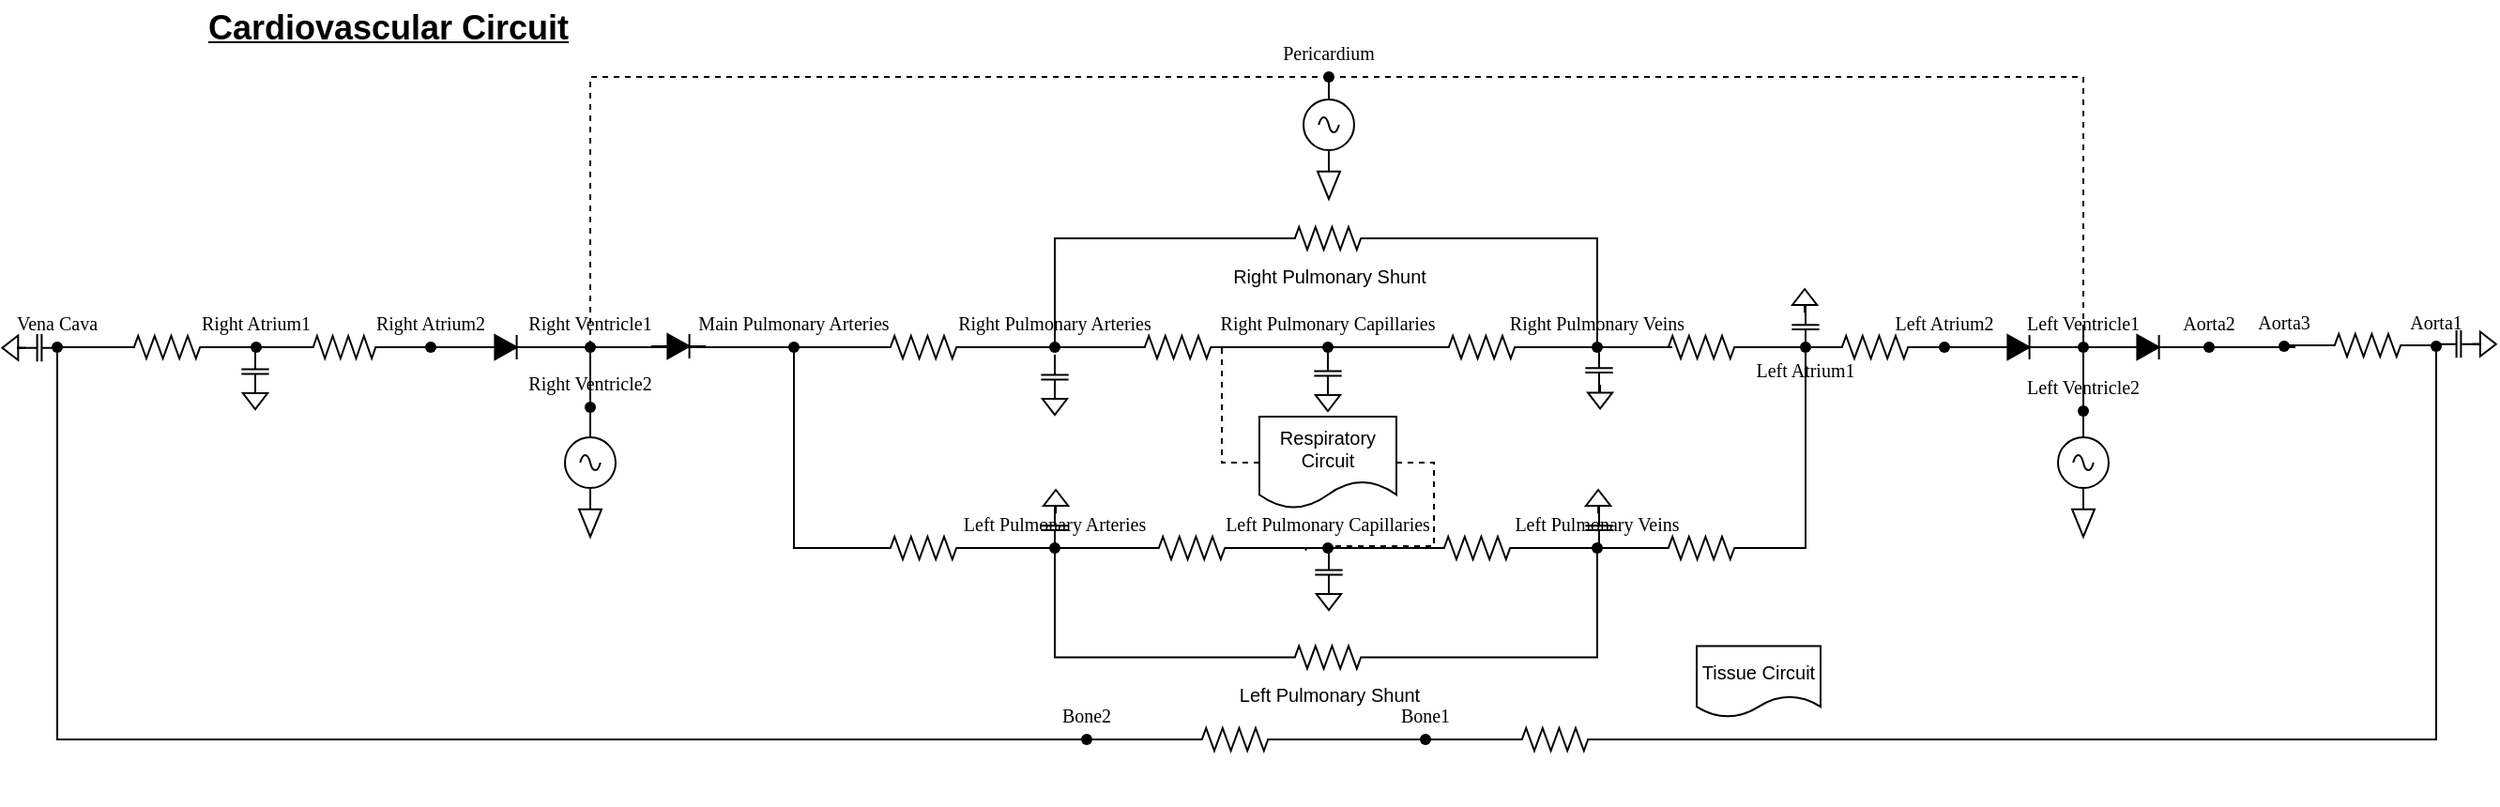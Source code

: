 <mxfile version="24.2.5" type="device" pages="2">
  <diagram name="Page-1" id="7e0a89b8-554c-2b80-1dc8-d5c74ca68de4">
    <mxGraphModel dx="2219" dy="725" grid="1" gridSize="11" guides="1" tooltips="1" connect="1" arrows="1" fold="1" page="1" pageScale="1" pageWidth="1169" pageHeight="827" background="none" math="0" shadow="0">
      <root>
        <mxCell id="0" />
        <mxCell id="1" parent="0" />
        <mxCell id="1cb643a89b7d889d-12" style="edgeStyle=orthogonalEdgeStyle;rounded=0;html=1;exitPerimeter=0;entryX=0;entryY=0.5;entryPerimeter=0;labelBackgroundColor=none;startArrow=none;startFill=0;startSize=5;endArrow=none;endFill=0;endSize=5;jettySize=auto;orthogonalLoop=1;strokeWidth=1;fontFamily=Verdana;fontSize=12;" parent="1" edge="1">
          <mxGeometry relative="1" as="geometry">
            <mxPoint x="480" y="120" as="targetPoint" />
          </mxGeometry>
        </mxCell>
        <object label="Right Atrium1" id="FNR34KPQPH6GZADRRIyE-1">
          <mxCell style="shape=waypoint;sketch=0;fillStyle=solid;size=6;pointerEvents=1;points=[];fillColor=none;resizable=0;rotatable=0;perimeter=centerPerimeter;snapToPoint=1;verticalAlign=top;spacingBottom=0;spacingTop=-5;fontFamily=Verdana;fontSize=10;" parent="1" vertex="1">
            <mxGeometry x="114.5" y="165" width="40" height="40" as="geometry" />
          </mxCell>
        </object>
        <mxCell id="FNR34KPQPH6GZADRRIyE-67" value="" style="edgeStyle=orthogonalEdgeStyle;rounded=0;orthogonalLoop=1;jettySize=auto;html=1;fontSize=10;endArrow=none;endFill=0;" parent="1" source="FNR34KPQPH6GZADRRIyE-7" target="FNR34KPQPH6GZADRRIyE-63" edge="1">
          <mxGeometry relative="1" as="geometry" />
        </mxCell>
        <mxCell id="FNR34KPQPH6GZADRRIyE-68" value="" style="edgeStyle=orthogonalEdgeStyle;rounded=0;orthogonalLoop=1;jettySize=auto;html=1;fontSize=10;endArrow=none;endFill=0;" parent="1" source="FNR34KPQPH6GZADRRIyE-7" edge="1">
          <mxGeometry relative="1" as="geometry">
            <mxPoint x="134.5" y="185" as="targetPoint" />
          </mxGeometry>
        </mxCell>
        <mxCell id="FNR34KPQPH6GZADRRIyE-69" value="" style="edgeStyle=orthogonalEdgeStyle;rounded=0;orthogonalLoop=1;jettySize=auto;html=1;fontSize=10;endArrow=none;endFill=0;" parent="1" source="FNR34KPQPH6GZADRRIyE-7" target="FNR34KPQPH6GZADRRIyE-63" edge="1">
          <mxGeometry relative="1" as="geometry" />
        </mxCell>
        <mxCell id="50MADglHobAq4d8-_C_z-8" value="" style="edgeStyle=orthogonalEdgeStyle;rounded=0;orthogonalLoop=1;jettySize=auto;html=1;endArrow=none;endFill=0;" parent="1" source="FNR34KPQPH6GZADRRIyE-7" target="50MADglHobAq4d8-_C_z-7" edge="1">
          <mxGeometry relative="1" as="geometry" />
        </mxCell>
        <mxCell id="FNR34KPQPH6GZADRRIyE-7" value="" style="pointerEvents=1;verticalLabelPosition=bottom;shadow=0;dashed=0;align=center;html=1;verticalAlign=top;shape=mxgraph.electrical.resistors.resistor_2;noLabel=0;direction=east;" parent="1" vertex="1">
          <mxGeometry x="59.5" y="179" width="55" height="12" as="geometry" />
        </mxCell>
        <object label="Right Atrium2" id="FNR34KPQPH6GZADRRIyE-13">
          <mxCell style="shape=waypoint;sketch=0;fillStyle=solid;size=6;pointerEvents=1;points=[];fillColor=none;resizable=0;rotatable=0;perimeter=centerPerimeter;snapToPoint=1;verticalAlign=top;spacingBottom=0;spacingTop=-5;fontFamily=Verdana;fontSize=10;" parent="1" vertex="1">
            <mxGeometry x="207.5" y="165" width="40" height="40" as="geometry" />
          </mxCell>
        </object>
        <mxCell id="50MADglHobAq4d8-_C_z-15" style="edgeStyle=orthogonalEdgeStyle;rounded=0;orthogonalLoop=1;jettySize=auto;html=1;entryX=0.61;entryY=0.495;entryDx=0;entryDy=0;entryPerimeter=0;endArrow=none;endFill=0;" parent="1" source="FNR34KPQPH6GZADRRIyE-14" target="FNR34KPQPH6GZADRRIyE-15" edge="1">
          <mxGeometry relative="1" as="geometry" />
        </mxCell>
        <mxCell id="50MADglHobAq4d8-_C_z-27" style="edgeStyle=orthogonalEdgeStyle;rounded=0;orthogonalLoop=1;jettySize=auto;html=1;endArrow=none;endFill=0;" parent="1" source="FNR34KPQPH6GZADRRIyE-14" target="FNR34KPQPH6GZADRRIyE-16" edge="1">
          <mxGeometry relative="1" as="geometry" />
        </mxCell>
        <object label="Right Ventricle1" id="FNR34KPQPH6GZADRRIyE-14">
          <mxCell style="shape=waypoint;sketch=0;fillStyle=solid;size=6;pointerEvents=1;points=[];fillColor=none;resizable=0;rotatable=0;perimeter=centerPerimeter;snapToPoint=1;verticalAlign=top;spacingBottom=0;spacingTop=-5;fontFamily=Verdana;fontSize=10;" parent="1" vertex="1">
            <mxGeometry x="292.5" y="165" width="40" height="40" as="geometry" />
          </mxCell>
        </object>
        <object label="Right Ventricle2" id="FNR34KPQPH6GZADRRIyE-15">
          <mxCell style="shape=waypoint;sketch=0;fillStyle=solid;size=6;pointerEvents=1;points=[];fillColor=none;resizable=0;rotatable=0;perimeter=centerPerimeter;snapToPoint=1;verticalAlign=top;spacingBottom=0;spacingTop=-5;fontFamily=Verdana;fontSize=10;" parent="1" vertex="1">
            <mxGeometry x="292.5" y="197" width="40" height="40" as="geometry" />
          </mxCell>
        </object>
        <mxCell id="50MADglHobAq4d8-_C_z-23" style="edgeStyle=orthogonalEdgeStyle;rounded=0;orthogonalLoop=1;jettySize=auto;html=1;entryX=0;entryY=0.5;entryDx=0;entryDy=0;entryPerimeter=0;endArrow=none;endFill=0;" parent="1" source="FNR34KPQPH6GZADRRIyE-16" target="50MADglHobAq4d8-_C_z-22" edge="1">
          <mxGeometry relative="1" as="geometry" />
        </mxCell>
        <mxCell id="50MADglHobAq4d8-_C_z-310" style="edgeStyle=orthogonalEdgeStyle;rounded=0;orthogonalLoop=1;jettySize=auto;html=1;entryX=0;entryY=0.5;entryDx=0;entryDy=0;entryPerimeter=0;fontSize=10;endArrow=none;endFill=0;" parent="1" source="FNR34KPQPH6GZADRRIyE-16" target="50MADglHobAq4d8-_C_z-36" edge="1">
          <mxGeometry relative="1" as="geometry">
            <Array as="points">
              <mxPoint x="421" y="292" />
            </Array>
          </mxGeometry>
        </mxCell>
        <object label="Main Pulmonary Arteries" id="FNR34KPQPH6GZADRRIyE-16">
          <mxCell style="shape=waypoint;sketch=0;fillStyle=solid;size=6;pointerEvents=1;points=[];fillColor=none;resizable=0;rotatable=0;perimeter=centerPerimeter;snapToPoint=1;verticalAlign=top;spacingBottom=0;spacingTop=-5;fontFamily=Verdana;fontSize=10;" parent="1" vertex="1">
            <mxGeometry x="401" y="165" width="40" height="40" as="geometry" />
          </mxCell>
        </object>
        <mxCell id="50MADglHobAq4d8-_C_z-32" style="edgeStyle=orthogonalEdgeStyle;rounded=0;orthogonalLoop=1;jettySize=auto;html=1;endArrow=none;endFill=0;" parent="1" source="FNR34KPQPH6GZADRRIyE-18" target="50MADglHobAq4d8-_C_z-30" edge="1">
          <mxGeometry relative="1" as="geometry">
            <Array as="points">
              <mxPoint x="560" y="127" />
            </Array>
          </mxGeometry>
        </mxCell>
        <object label="Right Pulmonary Arteries" id="FNR34KPQPH6GZADRRIyE-18">
          <mxCell style="shape=waypoint;sketch=0;fillStyle=solid;size=6;pointerEvents=1;points=[];fillColor=none;resizable=0;rotatable=0;perimeter=centerPerimeter;snapToPoint=1;verticalAlign=top;spacingBottom=0;spacingTop=-5;fontFamily=Verdana;fontSize=10;" parent="1" vertex="1">
            <mxGeometry x="540" y="165" width="40" height="40" as="geometry" />
          </mxCell>
        </object>
        <mxCell id="50MADglHobAq4d8-_C_z-55" style="edgeStyle=orthogonalEdgeStyle;rounded=0;orthogonalLoop=1;jettySize=auto;html=1;entryX=0;entryY=0.5;entryDx=0;entryDy=0;entryPerimeter=0;endArrow=none;endFill=0;" parent="1" source="FNR34KPQPH6GZADRRIyE-20" target="50MADglHobAq4d8-_C_z-54" edge="1">
          <mxGeometry relative="1" as="geometry" />
        </mxCell>
        <mxCell id="50MADglHobAq4d8-_C_z-62" style="edgeStyle=orthogonalEdgeStyle;rounded=0;orthogonalLoop=1;jettySize=auto;html=1;entryX=0;entryY=0.5;entryDx=0;entryDy=0;entryPerimeter=0;endArrow=none;endFill=0;" parent="1" source="FNR34KPQPH6GZADRRIyE-20" target="50MADglHobAq4d8-_C_z-61" edge="1">
          <mxGeometry relative="1" as="geometry">
            <Array as="points">
              <mxPoint x="560" y="350" />
            </Array>
          </mxGeometry>
        </mxCell>
        <object label="Left Pulmonary Arteries" id="FNR34KPQPH6GZADRRIyE-20">
          <mxCell style="shape=waypoint;sketch=0;fillStyle=solid;size=6;pointerEvents=1;points=[];fillColor=none;resizable=0;rotatable=0;perimeter=centerPerimeter;snapToPoint=1;verticalAlign=top;spacingBottom=0;spacingTop=-5;fontFamily=Verdana;fontSize=10;" parent="1" vertex="1">
            <mxGeometry x="540" y="272" width="40" height="40" as="geometry" />
          </mxCell>
        </object>
        <mxCell id="50MADglHobAq4d8-_C_z-52" style="edgeStyle=orthogonalEdgeStyle;rounded=0;orthogonalLoop=1;jettySize=auto;html=1;entryX=0;entryY=0.5;entryDx=0;entryDy=0;entryPerimeter=0;endArrow=none;endFill=0;" parent="1" source="FNR34KPQPH6GZADRRIyE-22" target="50MADglHobAq4d8-_C_z-51" edge="1">
          <mxGeometry relative="1" as="geometry" />
        </mxCell>
        <mxCell id="50MADglHobAq4d8-_C_z-57" style="edgeStyle=orthogonalEdgeStyle;rounded=0;orthogonalLoop=1;jettySize=auto;html=1;endArrow=none;endFill=0;" parent="1" source="FNR34KPQPH6GZADRRIyE-22" edge="1">
          <mxGeometry relative="1" as="geometry">
            <mxPoint x="668" y="292" as="targetPoint" />
          </mxGeometry>
        </mxCell>
        <object label="Left Pulmonary Capillaries" id="FNR34KPQPH6GZADRRIyE-22">
          <mxCell style="shape=waypoint;sketch=0;fillStyle=solid;size=6;pointerEvents=1;points=[];fillColor=none;resizable=0;rotatable=0;perimeter=centerPerimeter;snapToPoint=1;verticalAlign=top;spacingBottom=0;spacingTop=-5;fontFamily=Verdana;fontSize=10;" parent="1" vertex="1">
            <mxGeometry x="685.5" y="272" width="40" height="40" as="geometry" />
          </mxCell>
        </object>
        <mxCell id="50MADglHobAq4d8-_C_z-49" style="edgeStyle=orthogonalEdgeStyle;rounded=0;orthogonalLoop=1;jettySize=auto;html=1;entryX=0;entryY=0.5;entryDx=0;entryDy=0;entryPerimeter=0;endArrow=none;endFill=0;" parent="1" source="FNR34KPQPH6GZADRRIyE-23" target="50MADglHobAq4d8-_C_z-48" edge="1">
          <mxGeometry relative="1" as="geometry" />
        </mxCell>
        <object label="Right Pulmonary Capillaries" id="FNR34KPQPH6GZADRRIyE-23">
          <mxCell style="shape=waypoint;sketch=0;fillStyle=solid;size=6;pointerEvents=1;points=[];fillColor=none;resizable=0;rotatable=0;perimeter=centerPerimeter;snapToPoint=1;verticalAlign=top;spacingBottom=0;spacingTop=-5;fontFamily=Verdana;fontSize=10;" parent="1" vertex="1">
            <mxGeometry x="685.5" y="165" width="40" height="40" as="geometry" />
          </mxCell>
        </object>
        <object label="Left Pulmonary Veins" id="FNR34KPQPH6GZADRRIyE-25">
          <mxCell style="shape=waypoint;sketch=0;fillStyle=solid;size=6;pointerEvents=1;points=[];fillColor=none;resizable=0;rotatable=0;perimeter=centerPerimeter;snapToPoint=1;verticalAlign=top;spacingBottom=0;spacingTop=-5;fontFamily=Verdana;fontSize=10;" parent="1" vertex="1">
            <mxGeometry x="829" y="272" width="40" height="40" as="geometry" />
          </mxCell>
        </object>
        <object label="Right Pulmonary Veins" id="FNR34KPQPH6GZADRRIyE-27">
          <mxCell style="shape=waypoint;sketch=0;fillStyle=solid;size=6;pointerEvents=1;points=[];fillColor=none;resizable=0;rotatable=0;perimeter=centerPerimeter;snapToPoint=1;verticalAlign=top;spacingBottom=0;spacingTop=-5;fontFamily=Verdana;fontSize=10;" parent="1" vertex="1">
            <mxGeometry x="829" y="165" width="40" height="40" as="geometry" />
          </mxCell>
        </object>
        <object label="Left Atrium1" id="FNR34KPQPH6GZADRRIyE-29">
          <mxCell style="shape=waypoint;sketch=0;fillStyle=solid;size=6;pointerEvents=1;points=[];fillColor=none;resizable=0;rotatable=0;perimeter=centerPerimeter;snapToPoint=1;verticalAlign=top;spacingBottom=0;spacingTop=20;fontFamily=Verdana;fontSize=10;spacingLeft=0;" parent="1" vertex="1">
            <mxGeometry x="940" y="165" width="40" height="40" as="geometry" />
          </mxCell>
        </object>
        <object label="Left Atrium2" id="FNR34KPQPH6GZADRRIyE-30">
          <mxCell style="shape=waypoint;sketch=0;fillStyle=solid;size=6;pointerEvents=1;points=[];fillColor=none;resizable=0;rotatable=0;perimeter=centerPerimeter;snapToPoint=1;verticalAlign=top;spacingBottom=0;spacingTop=-5;fontFamily=Verdana;fontSize=10;" parent="1" vertex="1">
            <mxGeometry x="1014" y="165" width="40" height="40" as="geometry" />
          </mxCell>
        </object>
        <object label="Left Ventricle1" id="FNR34KPQPH6GZADRRIyE-31">
          <mxCell style="shape=waypoint;sketch=0;fillStyle=solid;size=6;pointerEvents=1;points=[];fillColor=none;resizable=0;rotatable=0;perimeter=centerPerimeter;snapToPoint=1;verticalAlign=top;spacingBottom=0;spacingTop=-5;fontFamily=Verdana;fontSize=10;" parent="1" vertex="1">
            <mxGeometry x="1088" y="165" width="40" height="40" as="geometry" />
          </mxCell>
        </object>
        <mxCell id="3XIlYOICTCQFZW19zWba-6" style="edgeStyle=orthogonalEdgeStyle;rounded=0;orthogonalLoop=1;jettySize=auto;html=1;endArrow=none;endFill=0;" parent="1" source="FNR34KPQPH6GZADRRIyE-32" edge="1">
          <mxGeometry relative="1" as="geometry">
            <mxPoint x="1108" y="176" as="targetPoint" />
          </mxGeometry>
        </mxCell>
        <object label="Left Ventricle2" id="FNR34KPQPH6GZADRRIyE-32">
          <mxCell style="shape=waypoint;sketch=0;fillStyle=solid;size=6;pointerEvents=1;points=[];fillColor=none;resizable=0;rotatable=0;perimeter=centerPerimeter;snapToPoint=1;verticalAlign=top;spacingBottom=0;spacingTop=-5;fontFamily=Verdana;fontSize=10;" parent="1" vertex="1">
            <mxGeometry x="1088" y="199" width="40" height="40" as="geometry" />
          </mxCell>
        </object>
        <mxCell id="50MADglHobAq4d8-_C_z-173" style="edgeStyle=orthogonalEdgeStyle;rounded=0;orthogonalLoop=1;jettySize=auto;html=1;endArrow=none;endFill=0;" parent="1" source="FNR34KPQPH6GZADRRIyE-33" target="50MADglHobAq4d8-_C_z-172" edge="1">
          <mxGeometry relative="1" as="geometry">
            <Array as="points">
              <mxPoint x="1296" y="394" />
            </Array>
          </mxGeometry>
        </mxCell>
        <object label="Aorta1" id="FNR34KPQPH6GZADRRIyE-33">
          <mxCell style="shape=waypoint;sketch=0;fillStyle=solid;size=6;pointerEvents=1;points=[];fillColor=none;resizable=0;rotatable=0;perimeter=centerPerimeter;snapToPoint=1;verticalAlign=top;spacingBottom=0;spacingTop=-5;fontFamily=Verdana;fontSize=10;" parent="1" vertex="1">
            <mxGeometry x="1276" y="164.5" width="40" height="40" as="geometry" />
          </mxCell>
        </object>
        <mxCell id="50MADglHobAq4d8-_C_z-105" style="edgeStyle=orthogonalEdgeStyle;rounded=0;orthogonalLoop=1;jettySize=auto;html=1;endArrow=none;endFill=0;" parent="1" source="FNR34KPQPH6GZADRRIyE-34" edge="1">
          <mxGeometry relative="1" as="geometry">
            <mxPoint x="1221" y="185" as="targetPoint" />
          </mxGeometry>
        </mxCell>
        <object label="Aorta2" id="FNR34KPQPH6GZADRRIyE-34">
          <mxCell style="shape=waypoint;sketch=0;fillStyle=solid;size=6;pointerEvents=1;points=[];fillColor=none;resizable=0;rotatable=0;perimeter=centerPerimeter;snapToPoint=1;verticalAlign=top;spacingBottom=0;spacingTop=-5;fontFamily=Verdana;fontSize=10;" parent="1" vertex="1">
            <mxGeometry x="1155" y="165" width="40" height="40" as="geometry" />
          </mxCell>
        </object>
        <object label="Aorta3" id="FNR34KPQPH6GZADRRIyE-35">
          <mxCell style="shape=waypoint;sketch=0;fillStyle=solid;size=6;pointerEvents=1;points=[];fillColor=none;resizable=0;rotatable=0;perimeter=centerPerimeter;snapToPoint=1;verticalAlign=top;spacingBottom=0;spacingTop=-5;fontFamily=Verdana;fontSize=10;" parent="1" vertex="1">
            <mxGeometry x="1195" y="164.5" width="40" height="40" as="geometry" />
          </mxCell>
        </object>
        <object label="Vena Cava" id="FNR34KPQPH6GZADRRIyE-63">
          <mxCell style="shape=waypoint;sketch=0;fillStyle=solid;size=6;pointerEvents=1;points=[];fillColor=none;resizable=0;rotatable=0;perimeter=centerPerimeter;snapToPoint=1;verticalAlign=top;spacingBottom=0;spacingTop=-5;fontFamily=Verdana;fontSize=10;" parent="1" vertex="1">
            <mxGeometry x="8.5" y="165" width="40" height="40" as="geometry" />
          </mxCell>
        </object>
        <mxCell id="50MADglHobAq4d8-_C_z-9" style="edgeStyle=orthogonalEdgeStyle;rounded=0;orthogonalLoop=1;jettySize=auto;html=1;exitX=1;exitY=0.5;exitDx=0;exitDy=0;exitPerimeter=0;entryX=0.36;entryY=0.555;entryDx=0;entryDy=0;entryPerimeter=0;endArrow=none;endFill=0;" parent="1" source="50MADglHobAq4d8-_C_z-7" target="FNR34KPQPH6GZADRRIyE-13" edge="1">
          <mxGeometry relative="1" as="geometry" />
        </mxCell>
        <mxCell id="50MADglHobAq4d8-_C_z-7" value="" style="pointerEvents=1;verticalLabelPosition=bottom;shadow=0;dashed=0;align=center;html=1;verticalAlign=top;shape=mxgraph.electrical.resistors.resistor_2;noLabel=0;direction=east;" parent="1" vertex="1">
          <mxGeometry x="155.5" y="179" width="52" height="12" as="geometry" />
        </mxCell>
        <mxCell id="50MADglHobAq4d8-_C_z-13" style="edgeStyle=orthogonalEdgeStyle;rounded=0;orthogonalLoop=1;jettySize=auto;html=1;endArrow=none;endFill=0;exitX=1;exitY=0.5;exitDx=0;exitDy=0;exitPerimeter=0;" parent="1" source="50MADglHobAq4d8-_C_z-96" target="FNR34KPQPH6GZADRRIyE-14" edge="1">
          <mxGeometry relative="1" as="geometry">
            <mxPoint x="290.5" y="185" as="sourcePoint" />
          </mxGeometry>
        </mxCell>
        <mxCell id="50MADglHobAq4d8-_C_z-14" style="edgeStyle=orthogonalEdgeStyle;rounded=0;orthogonalLoop=1;jettySize=auto;html=1;endArrow=none;endFill=0;exitX=0;exitY=0.5;exitDx=0;exitDy=0;exitPerimeter=0;" parent="1" target="FNR34KPQPH6GZADRRIyE-13" edge="1">
          <mxGeometry relative="1" as="geometry">
            <mxPoint x="255.5" y="185" as="sourcePoint" />
          </mxGeometry>
        </mxCell>
        <mxCell id="50MADglHobAq4d8-_C_z-16" value="" style="pointerEvents=1;verticalLabelPosition=bottom;shadow=0;dashed=0;align=center;html=1;verticalAlign=top;shape=mxgraph.electrical.signal_sources.signal_ground;" parent="1" vertex="1">
          <mxGeometry x="306.5" y="264" width="12" height="22" as="geometry" />
        </mxCell>
        <mxCell id="50MADglHobAq4d8-_C_z-21" style="edgeStyle=orthogonalEdgeStyle;rounded=0;orthogonalLoop=1;jettySize=auto;html=1;endArrow=none;endFill=0;" parent="1" source="FNR34KPQPH6GZADRRIyE-16" target="FNR34KPQPH6GZADRRIyE-16" edge="1">
          <mxGeometry relative="1" as="geometry" />
        </mxCell>
        <mxCell id="50MADglHobAq4d8-_C_z-26" style="edgeStyle=orthogonalEdgeStyle;rounded=0;orthogonalLoop=1;jettySize=auto;html=1;entryX=-0.035;entryY=0.595;entryDx=0;entryDy=0;entryPerimeter=0;endArrow=none;endFill=0;" parent="1" source="50MADglHobAq4d8-_C_z-22" target="FNR34KPQPH6GZADRRIyE-18" edge="1">
          <mxGeometry relative="1" as="geometry" />
        </mxCell>
        <mxCell id="50MADglHobAq4d8-_C_z-22" value="" style="pointerEvents=1;verticalLabelPosition=bottom;shadow=0;dashed=0;align=center;html=1;verticalAlign=top;shape=mxgraph.electrical.resistors.resistor_2;noLabel=0;direction=east;" parent="1" vertex="1">
          <mxGeometry x="462.5" y="179" width="55" height="12" as="geometry" />
        </mxCell>
        <mxCell id="50MADglHobAq4d8-_C_z-25" style="edgeStyle=orthogonalEdgeStyle;rounded=0;orthogonalLoop=1;jettySize=auto;html=1;exitX=0;exitY=0.5;exitDx=0;exitDy=0;exitPerimeter=0;entryX=0.485;entryY=0.695;entryDx=0;entryDy=0;entryPerimeter=0;endArrow=none;endFill=0;" parent="1" target="FNR34KPQPH6GZADRRIyE-18" edge="1">
          <mxGeometry relative="1" as="geometry">
            <mxPoint x="560" y="187" as="sourcePoint" />
          </mxGeometry>
        </mxCell>
        <mxCell id="50MADglHobAq4d8-_C_z-33" style="edgeStyle=orthogonalEdgeStyle;rounded=0;orthogonalLoop=1;jettySize=auto;html=1;endArrow=none;endFill=0;entryX=0.48;entryY=-0.045;entryDx=0;entryDy=0;entryPerimeter=0;" parent="1" source="50MADglHobAq4d8-_C_z-30" target="FNR34KPQPH6GZADRRIyE-27" edge="1">
          <mxGeometry relative="1" as="geometry">
            <mxPoint x="844" y="127" as="targetPoint" />
          </mxGeometry>
        </mxCell>
        <mxCell id="50MADglHobAq4d8-_C_z-30" value="&lt;font style=&quot;font-size: 10px;&quot;&gt;Right Pulmonary Shunt&lt;/font&gt;" style="pointerEvents=1;verticalLabelPosition=bottom;shadow=0;dashed=0;align=center;html=1;verticalAlign=top;shape=mxgraph.electrical.resistors.resistor_2;noLabel=0;direction=east;" parent="1" vertex="1">
          <mxGeometry x="678" y="121" width="55" height="12" as="geometry" />
        </mxCell>
        <mxCell id="50MADglHobAq4d8-_C_z-35" style="edgeStyle=orthogonalEdgeStyle;rounded=0;orthogonalLoop=1;jettySize=auto;html=1;entryX=0.52;entryY=0.635;entryDx=0;entryDy=0;entryPerimeter=0;endArrow=none;endFill=0;" parent="1" source="FNR34KPQPH6GZADRRIyE-16" target="FNR34KPQPH6GZADRRIyE-16" edge="1">
          <mxGeometry relative="1" as="geometry" />
        </mxCell>
        <mxCell id="50MADglHobAq4d8-_C_z-38" style="edgeStyle=orthogonalEdgeStyle;rounded=0;orthogonalLoop=1;jettySize=auto;html=1;entryX=0.685;entryY=0.475;entryDx=0;entryDy=0;entryPerimeter=0;endArrow=none;endFill=0;" parent="1" source="50MADglHobAq4d8-_C_z-36" target="FNR34KPQPH6GZADRRIyE-20" edge="1">
          <mxGeometry relative="1" as="geometry" />
        </mxCell>
        <mxCell id="50MADglHobAq4d8-_C_z-36" value="" style="pointerEvents=1;verticalLabelPosition=bottom;shadow=0;dashed=0;align=center;html=1;verticalAlign=top;shape=mxgraph.electrical.resistors.resistor_2;noLabel=0;direction=east;" parent="1" vertex="1">
          <mxGeometry x="462.5" y="286" width="55" height="12" as="geometry" />
        </mxCell>
        <mxCell id="50MADglHobAq4d8-_C_z-42" value="" style="group;direction=east;" parent="1" vertex="1" connectable="0">
          <mxGeometry x="697.5" y="188" width="16" height="31" as="geometry" />
        </mxCell>
        <mxCell id="50MADglHobAq4d8-_C_z-43" value="" style="pointerEvents=1;verticalLabelPosition=bottom;shadow=0;dashed=0;align=center;html=1;verticalAlign=top;shape=mxgraph.electrical.signal_sources.signal_ground;fontSize=10;rotation=0;direction=east;" parent="50MADglHobAq4d8-_C_z-42" vertex="1">
          <mxGeometry x="1.455" y="18.333" width="13.091" height="12.667" as="geometry" />
        </mxCell>
        <mxCell id="50MADglHobAq4d8-_C_z-44" value="" style="pointerEvents=1;verticalLabelPosition=bottom;shadow=0;dashed=0;align=center;html=1;verticalAlign=top;shape=mxgraph.electrical.capacitors.capacitor_1;fontSize=10;rotation=90;direction=east;" parent="50MADglHobAq4d8-_C_z-42" vertex="1">
          <mxGeometry x="-4" y="3.667" width="24" height="14.667" as="geometry" />
        </mxCell>
        <mxCell id="50MADglHobAq4d8-_C_z-50" style="edgeStyle=orthogonalEdgeStyle;rounded=0;orthogonalLoop=1;jettySize=auto;html=1;exitX=1;exitY=0.5;exitDx=0;exitDy=0;exitPerimeter=0;endArrow=none;endFill=0;" parent="1" source="50MADglHobAq4d8-_C_z-48" target="FNR34KPQPH6GZADRRIyE-27" edge="1">
          <mxGeometry relative="1" as="geometry" />
        </mxCell>
        <mxCell id="50MADglHobAq4d8-_C_z-48" value="" style="pointerEvents=1;verticalLabelPosition=bottom;shadow=0;dashed=0;align=center;html=1;verticalAlign=top;shape=mxgraph.electrical.resistors.resistor_2;noLabel=0;direction=east;" parent="1" vertex="1">
          <mxGeometry x="760" y="179" width="55" height="12" as="geometry" />
        </mxCell>
        <mxCell id="50MADglHobAq4d8-_C_z-53" style="edgeStyle=orthogonalEdgeStyle;rounded=0;orthogonalLoop=1;jettySize=auto;html=1;exitX=1;exitY=0.5;exitDx=0;exitDy=0;exitPerimeter=0;endArrow=none;endFill=0;" parent="1" source="50MADglHobAq4d8-_C_z-51" target="FNR34KPQPH6GZADRRIyE-25" edge="1">
          <mxGeometry relative="1" as="geometry" />
        </mxCell>
        <mxCell id="50MADglHobAq4d8-_C_z-51" value="" style="pointerEvents=1;verticalLabelPosition=bottom;shadow=0;dashed=0;align=center;html=1;verticalAlign=top;shape=mxgraph.electrical.resistors.resistor_2;noLabel=0;direction=east;" parent="1" vertex="1">
          <mxGeometry x="757.5" y="286" width="55" height="12" as="geometry" />
        </mxCell>
        <mxCell id="50MADglHobAq4d8-_C_z-56" style="edgeStyle=orthogonalEdgeStyle;rounded=0;orthogonalLoop=1;jettySize=auto;html=1;exitX=1;exitY=0.5;exitDx=0;exitDy=0;exitPerimeter=0;entryX=-0.018;entryY=1.009;entryDx=0;entryDy=0;entryPerimeter=0;endArrow=none;endFill=0;" parent="1" source="50MADglHobAq4d8-_C_z-54" edge="1">
          <mxGeometry relative="1" as="geometry">
            <mxPoint x="693.802" y="293.406" as="targetPoint" />
          </mxGeometry>
        </mxCell>
        <mxCell id="50MADglHobAq4d8-_C_z-54" value="" style="pointerEvents=1;verticalLabelPosition=bottom;shadow=0;dashed=0;align=center;html=1;verticalAlign=top;shape=mxgraph.electrical.resistors.resistor_2;noLabel=0;direction=east;" parent="1" vertex="1">
          <mxGeometry x="605.5" y="286" width="55" height="12" as="geometry" />
        </mxCell>
        <mxCell id="50MADglHobAq4d8-_C_z-59" style="edgeStyle=orthogonalEdgeStyle;rounded=0;orthogonalLoop=1;jettySize=auto;html=1;endArrow=none;endFill=0;" parent="1" source="50MADglHobAq4d8-_C_z-58" edge="1">
          <mxGeometry relative="1" as="geometry">
            <mxPoint x="558" y="185" as="targetPoint" />
          </mxGeometry>
        </mxCell>
        <mxCell id="50MADglHobAq4d8-_C_z-60" style="edgeStyle=orthogonalEdgeStyle;rounded=0;orthogonalLoop=1;jettySize=auto;html=1;exitX=1;exitY=0.5;exitDx=0;exitDy=0;exitPerimeter=0;entryX=0.008;entryY=0.575;entryDx=0;entryDy=0;entryPerimeter=0;endArrow=none;endFill=0;" parent="1" source="50MADglHobAq4d8-_C_z-58" target="FNR34KPQPH6GZADRRIyE-23" edge="1">
          <mxGeometry relative="1" as="geometry" />
        </mxCell>
        <mxCell id="50MADglHobAq4d8-_C_z-58" value="" style="pointerEvents=1;verticalLabelPosition=bottom;shadow=0;dashed=0;align=center;html=1;verticalAlign=top;shape=mxgraph.electrical.resistors.resistor_2;noLabel=0;direction=east;" parent="1" vertex="1">
          <mxGeometry x="598" y="179" width="55" height="12" as="geometry" />
        </mxCell>
        <mxCell id="50MADglHobAq4d8-_C_z-63" style="edgeStyle=orthogonalEdgeStyle;rounded=0;orthogonalLoop=1;jettySize=auto;html=1;exitX=1;exitY=0.5;exitDx=0;exitDy=0;exitPerimeter=0;entryX=0.74;entryY=1.015;entryDx=0;entryDy=0;entryPerimeter=0;endArrow=none;endFill=0;" parent="1" source="50MADglHobAq4d8-_C_z-61" target="FNR34KPQPH6GZADRRIyE-25" edge="1">
          <mxGeometry relative="1" as="geometry" />
        </mxCell>
        <mxCell id="50MADglHobAq4d8-_C_z-61" value="&lt;font style=&quot;font-size: 10px;&quot;&gt;Left Pulmonary Shunt&lt;/font&gt;" style="pointerEvents=1;verticalLabelPosition=bottom;shadow=0;dashed=0;align=center;html=1;verticalAlign=top;shape=mxgraph.electrical.resistors.resistor_2;noLabel=0;direction=east;" parent="1" vertex="1">
          <mxGeometry x="678" y="344.25" width="55" height="12" as="geometry" />
        </mxCell>
        <mxCell id="50MADglHobAq4d8-_C_z-64" value="" style="group;direction=east;rotation=-180;" parent="1" vertex="1" connectable="0">
          <mxGeometry x="553" y="261" width="16" height="31" as="geometry" />
        </mxCell>
        <mxCell id="50MADglHobAq4d8-_C_z-65" value="" style="pointerEvents=1;verticalLabelPosition=bottom;shadow=0;dashed=0;align=center;html=1;verticalAlign=top;shape=mxgraph.electrical.signal_sources.signal_ground;fontSize=10;rotation=-180;direction=east;" parent="50MADglHobAq4d8-_C_z-64" vertex="1">
          <mxGeometry x="1" width="13.091" height="12.667" as="geometry" />
        </mxCell>
        <mxCell id="50MADglHobAq4d8-_C_z-66" value="" style="pointerEvents=1;verticalLabelPosition=bottom;shadow=0;dashed=0;align=center;html=1;verticalAlign=top;shape=mxgraph.electrical.capacitors.capacitor_1;fontSize=10;rotation=-270;direction=east;" parent="50MADglHobAq4d8-_C_z-64" vertex="1">
          <mxGeometry x="-5" y="13" width="24" height="14.667" as="geometry" />
        </mxCell>
        <mxCell id="50MADglHobAq4d8-_C_z-67" value="" style="group;direction=east;" parent="1" vertex="1" connectable="0">
          <mxGeometry x="552" y="190" width="16" height="31" as="geometry" />
        </mxCell>
        <mxCell id="50MADglHobAq4d8-_C_z-68" value="" style="pointerEvents=1;verticalLabelPosition=bottom;shadow=0;dashed=0;align=center;html=1;verticalAlign=top;shape=mxgraph.electrical.signal_sources.signal_ground;fontSize=10;rotation=0;direction=east;" parent="50MADglHobAq4d8-_C_z-67" vertex="1">
          <mxGeometry x="1.455" y="18.333" width="13.091" height="12.667" as="geometry" />
        </mxCell>
        <mxCell id="50MADglHobAq4d8-_C_z-69" value="" style="pointerEvents=1;verticalLabelPosition=bottom;shadow=0;dashed=0;align=center;html=1;verticalAlign=top;shape=mxgraph.electrical.capacitors.capacitor_1;fontSize=10;rotation=90;direction=east;" parent="50MADglHobAq4d8-_C_z-67" vertex="1">
          <mxGeometry x="-4" y="3.667" width="24" height="14.667" as="geometry" />
        </mxCell>
        <mxCell id="50MADglHobAq4d8-_C_z-70" value="" style="group;direction=east;" parent="1" vertex="1" connectable="0">
          <mxGeometry x="698" y="294" width="16" height="31" as="geometry" />
        </mxCell>
        <mxCell id="50MADglHobAq4d8-_C_z-71" value="" style="pointerEvents=1;verticalLabelPosition=bottom;shadow=0;dashed=0;align=center;html=1;verticalAlign=top;shape=mxgraph.electrical.signal_sources.signal_ground;fontSize=10;rotation=0;direction=east;" parent="50MADglHobAq4d8-_C_z-70" vertex="1">
          <mxGeometry x="1.455" y="18.333" width="13.091" height="12.667" as="geometry" />
        </mxCell>
        <mxCell id="50MADglHobAq4d8-_C_z-72" value="" style="pointerEvents=1;verticalLabelPosition=bottom;shadow=0;dashed=0;align=center;html=1;verticalAlign=top;shape=mxgraph.electrical.capacitors.capacitor_1;fontSize=10;rotation=90;direction=east;" parent="50MADglHobAq4d8-_C_z-70" vertex="1">
          <mxGeometry x="-4" y="3.667" width="24" height="14.667" as="geometry" />
        </mxCell>
        <mxCell id="50MADglHobAq4d8-_C_z-73" value="" style="group;direction=east;" parent="1" vertex="1" connectable="0">
          <mxGeometry x="126" y="187" width="16" height="31" as="geometry" />
        </mxCell>
        <mxCell id="50MADglHobAq4d8-_C_z-74" value="" style="pointerEvents=1;verticalLabelPosition=bottom;shadow=0;dashed=0;align=center;html=1;verticalAlign=top;shape=mxgraph.electrical.signal_sources.signal_ground;fontSize=10;rotation=0;direction=east;" parent="50MADglHobAq4d8-_C_z-73" vertex="1">
          <mxGeometry x="1.455" y="18.333" width="13.091" height="12.667" as="geometry" />
        </mxCell>
        <mxCell id="50MADglHobAq4d8-_C_z-75" value="" style="pointerEvents=1;verticalLabelPosition=bottom;shadow=0;dashed=0;align=center;html=1;verticalAlign=top;shape=mxgraph.electrical.capacitors.capacitor_1;fontSize=10;rotation=90;direction=east;" parent="50MADglHobAq4d8-_C_z-73" vertex="1">
          <mxGeometry x="-4" y="3.667" width="24" height="14.667" as="geometry" />
        </mxCell>
        <mxCell id="50MADglHobAq4d8-_C_z-76" value="" style="group;direction=east;rotation=-180;" parent="1" vertex="1" connectable="0">
          <mxGeometry x="842" y="261" width="16" height="31" as="geometry" />
        </mxCell>
        <mxCell id="50MADglHobAq4d8-_C_z-77" value="" style="pointerEvents=1;verticalLabelPosition=bottom;shadow=0;dashed=0;align=center;html=1;verticalAlign=top;shape=mxgraph.electrical.signal_sources.signal_ground;fontSize=10;rotation=-180;direction=east;" parent="50MADglHobAq4d8-_C_z-76" vertex="1">
          <mxGeometry x="1" width="13.091" height="12.667" as="geometry" />
        </mxCell>
        <mxCell id="50MADglHobAq4d8-_C_z-78" value="" style="pointerEvents=1;verticalLabelPosition=bottom;shadow=0;dashed=0;align=center;html=1;verticalAlign=top;shape=mxgraph.electrical.capacitors.capacitor_1;fontSize=10;rotation=-90;direction=east;" parent="50MADglHobAq4d8-_C_z-76" vertex="1">
          <mxGeometry x="-4" y="13" width="24" height="14.667" as="geometry" />
        </mxCell>
        <mxCell id="50MADglHobAq4d8-_C_z-79" value="" style="group;direction=east;rotation=0;" parent="1" vertex="1" connectable="0">
          <mxGeometry x="842" y="187" width="16" height="31" as="geometry" />
        </mxCell>
        <mxCell id="50MADglHobAq4d8-_C_z-80" value="" style="pointerEvents=1;verticalLabelPosition=bottom;shadow=0;dashed=0;align=center;html=1;verticalAlign=top;shape=mxgraph.electrical.signal_sources.signal_ground;fontSize=10;rotation=0;direction=east;" parent="50MADglHobAq4d8-_C_z-79" vertex="1">
          <mxGeometry x="2" y="18" width="13.091" height="12.667" as="geometry" />
        </mxCell>
        <mxCell id="50MADglHobAq4d8-_C_z-81" value="" style="pointerEvents=1;verticalLabelPosition=bottom;shadow=0;dashed=0;align=center;html=1;verticalAlign=top;shape=mxgraph.electrical.capacitors.capacitor_1;fontSize=10;rotation=90;direction=east;" parent="50MADglHobAq4d8-_C_z-79" vertex="1">
          <mxGeometry x="-4" y="3" width="24" height="14.667" as="geometry" />
        </mxCell>
        <mxCell id="50MADglHobAq4d8-_C_z-82" value="" style="group;direction=east;rotation=-180;" parent="1" vertex="1" connectable="0">
          <mxGeometry x="952" y="154" width="16" height="31" as="geometry" />
        </mxCell>
        <mxCell id="50MADglHobAq4d8-_C_z-83" value="" style="pointerEvents=1;verticalLabelPosition=bottom;shadow=0;dashed=0;align=center;html=1;verticalAlign=top;shape=mxgraph.electrical.signal_sources.signal_ground;fontSize=10;rotation=-180;direction=east;" parent="50MADglHobAq4d8-_C_z-82" vertex="1">
          <mxGeometry x="1" width="13.091" height="12.667" as="geometry" />
        </mxCell>
        <mxCell id="50MADglHobAq4d8-_C_z-84" value="" style="pointerEvents=1;verticalLabelPosition=bottom;shadow=0;dashed=0;align=center;html=1;verticalAlign=top;shape=mxgraph.electrical.capacitors.capacitor_1;fontSize=10;rotation=-90;direction=east;" parent="50MADglHobAq4d8-_C_z-82" vertex="1">
          <mxGeometry x="-4" y="13" width="24" height="14.667" as="geometry" />
        </mxCell>
        <mxCell id="50MADglHobAq4d8-_C_z-86" style="edgeStyle=orthogonalEdgeStyle;rounded=0;orthogonalLoop=1;jettySize=auto;html=1;endArrow=none;endFill=0;" parent="1" source="50MADglHobAq4d8-_C_z-85" target="FNR34KPQPH6GZADRRIyE-27" edge="1">
          <mxGeometry relative="1" as="geometry" />
        </mxCell>
        <mxCell id="50MADglHobAq4d8-_C_z-87" style="edgeStyle=orthogonalEdgeStyle;rounded=0;orthogonalLoop=1;jettySize=auto;html=1;exitX=1;exitY=0.5;exitDx=0;exitDy=0;exitPerimeter=0;endArrow=none;endFill=0;" parent="1" source="50MADglHobAq4d8-_C_z-85" target="FNR34KPQPH6GZADRRIyE-29" edge="1">
          <mxGeometry relative="1" as="geometry" />
        </mxCell>
        <mxCell id="50MADglHobAq4d8-_C_z-85" value="" style="pointerEvents=1;verticalLabelPosition=bottom;shadow=0;dashed=0;align=center;html=1;verticalAlign=top;shape=mxgraph.electrical.resistors.resistor_2;noLabel=0;direction=east;" parent="1" vertex="1">
          <mxGeometry x="877" y="179" width="55" height="12" as="geometry" />
        </mxCell>
        <mxCell id="50MADglHobAq4d8-_C_z-89" style="edgeStyle=orthogonalEdgeStyle;rounded=0;orthogonalLoop=1;jettySize=auto;html=1;exitX=0;exitY=0.5;exitDx=0;exitDy=0;exitPerimeter=0;endArrow=none;endFill=0;" parent="1" source="50MADglHobAq4d8-_C_z-88" target="FNR34KPQPH6GZADRRIyE-25" edge="1">
          <mxGeometry relative="1" as="geometry" />
        </mxCell>
        <mxCell id="50MADglHobAq4d8-_C_z-91" style="edgeStyle=orthogonalEdgeStyle;rounded=0;orthogonalLoop=1;jettySize=auto;html=1;exitX=1;exitY=0.5;exitDx=0;exitDy=0;exitPerimeter=0;endArrow=none;endFill=0;" parent="1" source="50MADglHobAq4d8-_C_z-88" target="FNR34KPQPH6GZADRRIyE-29" edge="1">
          <mxGeometry relative="1" as="geometry" />
        </mxCell>
        <mxCell id="50MADglHobAq4d8-_C_z-88" value="" style="pointerEvents=1;verticalLabelPosition=bottom;shadow=0;dashed=0;align=center;html=1;verticalAlign=top;shape=mxgraph.electrical.resistors.resistor_2;noLabel=0;direction=east;" parent="1" vertex="1">
          <mxGeometry x="877" y="286" width="55" height="12" as="geometry" />
        </mxCell>
        <mxCell id="50MADglHobAq4d8-_C_z-93" style="edgeStyle=orthogonalEdgeStyle;rounded=0;orthogonalLoop=1;jettySize=auto;html=1;endArrow=none;endFill=0;" parent="1" source="50MADglHobAq4d8-_C_z-92" edge="1">
          <mxGeometry relative="1" as="geometry">
            <mxPoint x="1067" y="185" as="targetPoint" />
          </mxGeometry>
        </mxCell>
        <mxCell id="50MADglHobAq4d8-_C_z-302" style="edgeStyle=orthogonalEdgeStyle;rounded=0;orthogonalLoop=1;jettySize=auto;html=1;exitX=0;exitY=0.5;exitDx=0;exitDy=0;exitPerimeter=0;entryX=0;entryY=0.5;entryDx=0;entryDy=0;entryPerimeter=0;endArrow=none;endFill=0;" parent="1" source="50MADglHobAq4d8-_C_z-92" target="50MADglHobAq4d8-_C_z-84" edge="1">
          <mxGeometry relative="1" as="geometry" />
        </mxCell>
        <mxCell id="50MADglHobAq4d8-_C_z-92" value="" style="pointerEvents=1;verticalLabelPosition=bottom;shadow=0;dashed=0;align=center;html=1;verticalAlign=top;shape=mxgraph.electrical.resistors.resistor_2;noLabel=0;direction=east;" parent="1" vertex="1">
          <mxGeometry x="969.5" y="179" width="55" height="12" as="geometry" />
        </mxCell>
        <mxCell id="50MADglHobAq4d8-_C_z-95" style="edgeStyle=orthogonalEdgeStyle;rounded=0;orthogonalLoop=1;jettySize=auto;html=1;exitX=1;exitY=0.5;exitDx=0;exitDy=0;exitPerimeter=0;endArrow=none;endFill=0;" parent="1" source="50MADglHobAq4d8-_C_z-94" target="FNR34KPQPH6GZADRRIyE-31" edge="1">
          <mxGeometry relative="1" as="geometry" />
        </mxCell>
        <mxCell id="50MADglHobAq4d8-_C_z-94" value="" style="pointerEvents=1;fillColor=strokeColor;verticalLabelPosition=bottom;shadow=0;dashed=0;align=center;html=1;verticalAlign=top;shape=mxgraph.electrical.diodes.diode;direction=east;" parent="1" vertex="1">
          <mxGeometry x="1059" y="178.5" width="29" height="13" as="geometry" />
        </mxCell>
        <mxCell id="50MADglHobAq4d8-_C_z-96" value="" style="pointerEvents=1;fillColor=strokeColor;verticalLabelPosition=bottom;shadow=0;dashed=0;align=center;html=1;verticalAlign=top;shape=mxgraph.electrical.diodes.diode;direction=east;" parent="1" vertex="1">
          <mxGeometry x="253" y="178.5" width="29" height="13" as="geometry" />
        </mxCell>
        <mxCell id="50MADglHobAq4d8-_C_z-97" value="" style="pointerEvents=1;fillColor=strokeColor;verticalLabelPosition=bottom;shadow=0;dashed=0;align=center;html=1;verticalAlign=top;shape=mxgraph.electrical.diodes.diode;direction=east;" parent="1" vertex="1">
          <mxGeometry x="345" y="178" width="29" height="13" as="geometry" />
        </mxCell>
        <mxCell id="50MADglHobAq4d8-_C_z-99" style="edgeStyle=orthogonalEdgeStyle;rounded=0;orthogonalLoop=1;jettySize=auto;html=1;entryX=1;entryY=0.5;entryDx=0;entryDy=0;entryPerimeter=0;endArrow=none;endFill=0;" parent="1" source="50MADglHobAq4d8-_C_z-98" target="50MADglHobAq4d8-_C_z-94" edge="1">
          <mxGeometry relative="1" as="geometry" />
        </mxCell>
        <mxCell id="50MADglHobAq4d8-_C_z-100" style="edgeStyle=orthogonalEdgeStyle;rounded=0;orthogonalLoop=1;jettySize=auto;html=1;exitX=1;exitY=0.5;exitDx=0;exitDy=0;exitPerimeter=0;entryX=0.415;entryY=0.515;entryDx=0;entryDy=0;entryPerimeter=0;endArrow=none;endFill=0;" parent="1" source="50MADglHobAq4d8-_C_z-98" target="FNR34KPQPH6GZADRRIyE-34" edge="1">
          <mxGeometry relative="1" as="geometry" />
        </mxCell>
        <mxCell id="50MADglHobAq4d8-_C_z-98" value="" style="pointerEvents=1;fillColor=strokeColor;verticalLabelPosition=bottom;shadow=0;dashed=0;align=center;html=1;verticalAlign=top;shape=mxgraph.electrical.diodes.diode;direction=east;" parent="1" vertex="1">
          <mxGeometry x="1128" y="178.5" width="29" height="13" as="geometry" />
        </mxCell>
        <mxCell id="50MADglHobAq4d8-_C_z-103" style="edgeStyle=orthogonalEdgeStyle;rounded=0;orthogonalLoop=1;jettySize=auto;html=1;exitX=1;exitY=0.5;exitDx=0;exitDy=0;exitPerimeter=0;endArrow=none;endFill=0;" parent="1" source="50MADglHobAq4d8-_C_z-101" target="FNR34KPQPH6GZADRRIyE-33" edge="1">
          <mxGeometry relative="1" as="geometry" />
        </mxCell>
        <mxCell id="50MADglHobAq4d8-_C_z-104" style="edgeStyle=orthogonalEdgeStyle;rounded=0;orthogonalLoop=1;jettySize=auto;html=1;exitX=0;exitY=0.5;exitDx=0;exitDy=0;exitPerimeter=0;endArrow=none;endFill=0;" parent="1" source="50MADglHobAq4d8-_C_z-101" target="FNR34KPQPH6GZADRRIyE-35" edge="1">
          <mxGeometry relative="1" as="geometry" />
        </mxCell>
        <mxCell id="50MADglHobAq4d8-_C_z-109" style="edgeStyle=orthogonalEdgeStyle;rounded=0;orthogonalLoop=1;jettySize=auto;html=1;exitX=0;exitY=0.5;exitDx=0;exitDy=0;exitPerimeter=0;endArrow=none;endFill=0;" parent="1" source="50MADglHobAq4d8-_C_z-101" edge="1">
          <mxGeometry relative="1" as="geometry">
            <mxPoint x="1221" y="184" as="targetPoint" />
          </mxGeometry>
        </mxCell>
        <mxCell id="50MADglHobAq4d8-_C_z-101" value="" style="pointerEvents=1;verticalLabelPosition=bottom;shadow=0;dashed=0;align=center;html=1;verticalAlign=top;shape=mxgraph.electrical.resistors.resistor_2;noLabel=0;direction=east;" parent="1" vertex="1">
          <mxGeometry x="1232" y="178" width="55" height="12" as="geometry" />
        </mxCell>
        <mxCell id="50MADglHobAq4d8-_C_z-106" value="" style="group;direction=east;rotation=-90;" parent="1" vertex="1" connectable="0">
          <mxGeometry x="1304" y="168" width="16" height="31" as="geometry" />
        </mxCell>
        <mxCell id="50MADglHobAq4d8-_C_z-107" value="" style="pointerEvents=1;verticalLabelPosition=bottom;shadow=0;dashed=0;align=center;html=1;verticalAlign=top;shape=mxgraph.electrical.signal_sources.signal_ground;fontSize=10;rotation=-90;direction=east;" parent="50MADglHobAq4d8-_C_z-106" vertex="1">
          <mxGeometry x="11" y="9" width="13.091" height="12.667" as="geometry" />
        </mxCell>
        <mxCell id="50MADglHobAq4d8-_C_z-108" value="" style="pointerEvents=1;verticalLabelPosition=bottom;shadow=0;dashed=0;align=center;html=1;verticalAlign=top;shape=mxgraph.electrical.capacitors.capacitor_1;fontSize=10;rotation=0;direction=east;" parent="50MADglHobAq4d8-_C_z-106" vertex="1">
          <mxGeometry x="-8" y="8" width="24" height="14.667" as="geometry" />
        </mxCell>
        <mxCell id="50MADglHobAq4d8-_C_z-181" value="" style="group" parent="1" vertex="1" connectable="0">
          <mxGeometry x="557" y="374" width="297" height="55" as="geometry" />
        </mxCell>
        <object label="Bone1" id="FNR34KPQPH6GZADRRIyE-41">
          <mxCell style="shape=waypoint;sketch=0;fillStyle=solid;size=6;pointerEvents=1;points=[];fillColor=none;resizable=0;rotatable=0;perimeter=centerPerimeter;snapToPoint=1;verticalAlign=top;spacingBottom=0;spacingTop=-5;fontFamily=Verdana;fontSize=10;" parent="50MADglHobAq4d8-_C_z-181" vertex="1">
            <mxGeometry x="180.5" width="40" height="40" as="geometry" />
          </mxCell>
        </object>
        <object label="Bone2" id="FNR34KPQPH6GZADRRIyE-42">
          <mxCell style="shape=waypoint;sketch=0;fillStyle=solid;size=6;pointerEvents=1;points=[];fillColor=none;resizable=0;rotatable=0;perimeter=centerPerimeter;snapToPoint=1;verticalAlign=top;spacingBottom=0;spacingTop=-5;fontFamily=Verdana;fontSize=10;" parent="50MADglHobAq4d8-_C_z-181" vertex="1">
            <mxGeometry width="40" height="40" as="geometry" />
          </mxCell>
        </object>
        <mxCell id="50MADglHobAq4d8-_C_z-174" style="edgeStyle=orthogonalEdgeStyle;rounded=0;orthogonalLoop=1;jettySize=auto;html=1;exitX=0;exitY=0.5;exitDx=0;exitDy=0;exitPerimeter=0;endArrow=none;endFill=0;" parent="50MADglHobAq4d8-_C_z-181" source="50MADglHobAq4d8-_C_z-172" target="FNR34KPQPH6GZADRRIyE-41" edge="1">
          <mxGeometry relative="1" as="geometry" />
        </mxCell>
        <mxCell id="50MADglHobAq4d8-_C_z-172" value="" style="pointerEvents=1;verticalLabelPosition=bottom;shadow=0;dashed=0;align=center;html=1;verticalAlign=top;shape=mxgraph.electrical.resistors.resistor_2;noLabel=0;direction=east;" parent="50MADglHobAq4d8-_C_z-181" vertex="1">
          <mxGeometry x="242" y="14" width="55" height="12" as="geometry" />
        </mxCell>
        <mxCell id="50MADglHobAq4d8-_C_z-179" style="edgeStyle=orthogonalEdgeStyle;rounded=0;orthogonalLoop=1;jettySize=auto;html=1;exitX=1;exitY=0.5;exitDx=0;exitDy=0;exitPerimeter=0;entryX=-0.033;entryY=0.575;entryDx=0;entryDy=0;entryPerimeter=0;endArrow=none;endFill=0;" parent="50MADglHobAq4d8-_C_z-181" source="50MADglHobAq4d8-_C_z-178" target="FNR34KPQPH6GZADRRIyE-41" edge="1">
          <mxGeometry relative="1" as="geometry" />
        </mxCell>
        <mxCell id="50MADglHobAq4d8-_C_z-180" style="edgeStyle=orthogonalEdgeStyle;rounded=0;orthogonalLoop=1;jettySize=auto;html=1;exitX=0;exitY=0.5;exitDx=0;exitDy=0;exitPerimeter=0;entryX=1.02;entryY=0.575;entryDx=0;entryDy=0;entryPerimeter=0;endArrow=none;endFill=0;" parent="50MADglHobAq4d8-_C_z-181" source="50MADglHobAq4d8-_C_z-178" target="FNR34KPQPH6GZADRRIyE-42" edge="1">
          <mxGeometry relative="1" as="geometry" />
        </mxCell>
        <mxCell id="50MADglHobAq4d8-_C_z-178" value="" style="pointerEvents=1;verticalLabelPosition=bottom;shadow=0;dashed=0;align=center;html=1;verticalAlign=top;shape=mxgraph.electrical.resistors.resistor_2;noLabel=0;direction=east;" parent="50MADglHobAq4d8-_C_z-181" vertex="1">
          <mxGeometry x="71.5" y="14" width="55" height="12" as="geometry" />
        </mxCell>
        <mxCell id="50MADglHobAq4d8-_C_z-182" style="edgeStyle=orthogonalEdgeStyle;rounded=0;orthogonalLoop=1;jettySize=auto;html=1;entryX=0.477;entryY=1;entryDx=0;entryDy=0;entryPerimeter=0;endArrow=none;endFill=0;" parent="1" source="FNR34KPQPH6GZADRRIyE-42" target="FNR34KPQPH6GZADRRIyE-63" edge="1">
          <mxGeometry relative="1" as="geometry" />
        </mxCell>
        <mxCell id="50MADglHobAq4d8-_C_z-306" style="edgeStyle=orthogonalEdgeStyle;rounded=0;orthogonalLoop=1;jettySize=auto;html=1;entryX=0.557;entryY=-0.06;entryDx=0;entryDy=0;entryPerimeter=0;fontSize=10;endArrow=none;endFill=0;dashed=1;" parent="1" source="50MADglHobAq4d8-_C_z-295" target="FNR34KPQPH6GZADRRIyE-14" edge="1">
          <mxGeometry relative="1" as="geometry" />
        </mxCell>
        <mxCell id="50MADglHobAq4d8-_C_z-307" style="edgeStyle=orthogonalEdgeStyle;rounded=0;orthogonalLoop=1;jettySize=auto;html=1;entryX=0.45;entryY=-0.04;entryDx=0;entryDy=0;entryPerimeter=0;fontSize=10;endArrow=none;endFill=0;dashed=1;" parent="1" source="50MADglHobAq4d8-_C_z-295" target="FNR34KPQPH6GZADRRIyE-31" edge="1">
          <mxGeometry relative="1" as="geometry" />
        </mxCell>
        <object label="Pericardium" id="50MADglHobAq4d8-_C_z-295">
          <mxCell style="shape=waypoint;sketch=0;fillStyle=solid;size=6;pointerEvents=1;points=[];fillColor=none;resizable=0;rotatable=0;perimeter=centerPerimeter;snapToPoint=1;verticalAlign=top;spacingBottom=0;spacingTop=-5;fontFamily=Verdana;fontSize=10;" parent="1" vertex="1">
            <mxGeometry x="686" y="21" width="40" height="40" as="geometry" />
          </mxCell>
        </object>
        <mxCell id="50MADglHobAq4d8-_C_z-297" style="edgeStyle=orthogonalEdgeStyle;rounded=0;orthogonalLoop=1;jettySize=auto;html=1;exitX=0.5;exitY=0;exitDx=0;exitDy=0;exitPerimeter=0;entryX=0.488;entryY=0.65;entryDx=0;entryDy=0;entryPerimeter=0;endArrow=none;endFill=0;" parent="1" source="50MADglHobAq4d8-_C_z-296" target="FNR34KPQPH6GZADRRIyE-15" edge="1">
          <mxGeometry relative="1" as="geometry" />
        </mxCell>
        <mxCell id="50MADglHobAq4d8-_C_z-298" style="edgeStyle=orthogonalEdgeStyle;rounded=0;orthogonalLoop=1;jettySize=auto;html=1;exitX=0.5;exitY=1;exitDx=0;exitDy=0;exitPerimeter=0;entryX=0.5;entryY=0;entryDx=0;entryDy=0;entryPerimeter=0;endArrow=none;endFill=0;" parent="1" source="50MADglHobAq4d8-_C_z-296" target="50MADglHobAq4d8-_C_z-16" edge="1">
          <mxGeometry relative="1" as="geometry" />
        </mxCell>
        <mxCell id="50MADglHobAq4d8-_C_z-296" value="" style="pointerEvents=1;verticalLabelPosition=bottom;shadow=0;dashed=0;align=center;html=1;verticalAlign=top;shape=mxgraph.electrical.signal_sources.source;aspect=fixed;points=[[0.5,0,0],[1,0.5,0],[0.5,1,0],[0,0.5,0]];elSignalType=ac;" parent="1" vertex="1">
          <mxGeometry x="299" y="233" width="27" height="27" as="geometry" />
        </mxCell>
        <mxCell id="50MADglHobAq4d8-_C_z-299" value="" style="pointerEvents=1;verticalLabelPosition=bottom;shadow=0;dashed=0;align=center;html=1;verticalAlign=top;shape=mxgraph.electrical.signal_sources.signal_ground;" parent="1" vertex="1">
          <mxGeometry x="700" y="84" width="12" height="22" as="geometry" />
        </mxCell>
        <mxCell id="50MADglHobAq4d8-_C_z-300" style="edgeStyle=orthogonalEdgeStyle;rounded=0;orthogonalLoop=1;jettySize=auto;html=1;exitX=0.5;exitY=1;exitDx=0;exitDy=0;exitPerimeter=0;entryX=0.5;entryY=0;entryDx=0;entryDy=0;entryPerimeter=0;endArrow=none;endFill=0;" parent="1" source="50MADglHobAq4d8-_C_z-301" target="50MADglHobAq4d8-_C_z-299" edge="1">
          <mxGeometry relative="1" as="geometry" />
        </mxCell>
        <mxCell id="50MADglHobAq4d8-_C_z-305" style="edgeStyle=orthogonalEdgeStyle;rounded=0;orthogonalLoop=1;jettySize=auto;html=1;exitX=0.5;exitY=0;exitDx=0;exitDy=0;exitPerimeter=0;fontSize=10;endArrow=none;endFill=0;" parent="1" source="50MADglHobAq4d8-_C_z-301" target="50MADglHobAq4d8-_C_z-295" edge="1">
          <mxGeometry relative="1" as="geometry" />
        </mxCell>
        <mxCell id="50MADglHobAq4d8-_C_z-301" value="" style="pointerEvents=1;verticalLabelPosition=bottom;shadow=0;dashed=0;align=center;html=1;verticalAlign=top;shape=mxgraph.electrical.signal_sources.source;aspect=fixed;points=[[0.5,0,0],[1,0.5,0],[0.5,1,0],[0,0.5,0]];elSignalType=ac;" parent="1" vertex="1">
          <mxGeometry x="692.5" y="53" width="27" height="27" as="geometry" />
        </mxCell>
        <mxCell id="ZaG2fh4pNVuKOpmcAR0p-3" style="edgeStyle=orthogonalEdgeStyle;rounded=0;orthogonalLoop=1;jettySize=auto;html=1;exitX=1;exitY=0.5;exitDx=0;exitDy=0;entryX=0.783;entryY=0.02;entryDx=0;entryDy=0;entryPerimeter=0;endArrow=none;endFill=0;dashed=1;" parent="1" source="50MADglHobAq4d8-_C_z-309" target="FNR34KPQPH6GZADRRIyE-22" edge="1">
          <mxGeometry relative="1" as="geometry" />
        </mxCell>
        <mxCell id="ZaG2fh4pNVuKOpmcAR0p-5" style="edgeStyle=orthogonalEdgeStyle;rounded=0;orthogonalLoop=1;jettySize=auto;html=1;exitX=0;exitY=0.5;exitDx=0;exitDy=0;entryX=-0.077;entryY=0.555;entryDx=0;entryDy=0;entryPerimeter=0;endArrow=none;endFill=0;dashed=1;" parent="1" source="50MADglHobAq4d8-_C_z-309" target="FNR34KPQPH6GZADRRIyE-23" edge="1">
          <mxGeometry relative="1" as="geometry">
            <Array as="points">
              <mxPoint x="649" y="247" />
              <mxPoint x="649" y="185" />
            </Array>
          </mxGeometry>
        </mxCell>
        <mxCell id="50MADglHobAq4d8-_C_z-309" value="Respiratory Circuit" style="shape=document;whiteSpace=wrap;html=1;boundedLbl=1;fontSize=10;" parent="1" vertex="1">
          <mxGeometry x="669" y="222" width="73" height="49" as="geometry" />
        </mxCell>
        <mxCell id="50MADglHobAq4d8-_C_z-313" value="Tissue Circuit" style="shape=document;whiteSpace=wrap;html=1;boundedLbl=1;fontSize=10;" parent="1" vertex="1">
          <mxGeometry x="902" y="344.25" width="66" height="38" as="geometry" />
        </mxCell>
        <mxCell id="3XIlYOICTCQFZW19zWba-1" value="" style="pointerEvents=1;verticalLabelPosition=bottom;shadow=0;dashed=0;align=center;html=1;verticalAlign=top;shape=mxgraph.electrical.signal_sources.signal_ground;" parent="1" vertex="1">
          <mxGeometry x="1102" y="264" width="12" height="22" as="geometry" />
        </mxCell>
        <mxCell id="3XIlYOICTCQFZW19zWba-2" style="edgeStyle=orthogonalEdgeStyle;rounded=0;orthogonalLoop=1;jettySize=auto;html=1;exitX=0.5;exitY=1;exitDx=0;exitDy=0;exitPerimeter=0;entryX=0.5;entryY=0;entryDx=0;entryDy=0;entryPerimeter=0;endArrow=none;endFill=0;" parent="1" source="3XIlYOICTCQFZW19zWba-3" target="3XIlYOICTCQFZW19zWba-1" edge="1">
          <mxGeometry relative="1" as="geometry" />
        </mxCell>
        <mxCell id="3XIlYOICTCQFZW19zWba-4" style="edgeStyle=orthogonalEdgeStyle;rounded=0;orthogonalLoop=1;jettySize=auto;html=1;exitX=0.5;exitY=0;exitDx=0;exitDy=0;exitPerimeter=0;entryX=0.49;entryY=0.69;entryDx=0;entryDy=0;entryPerimeter=0;endArrow=none;endFill=0;" parent="1" source="3XIlYOICTCQFZW19zWba-3" target="FNR34KPQPH6GZADRRIyE-32" edge="1">
          <mxGeometry relative="1" as="geometry" />
        </mxCell>
        <mxCell id="3XIlYOICTCQFZW19zWba-3" value="" style="pointerEvents=1;verticalLabelPosition=bottom;shadow=0;dashed=0;align=center;html=1;verticalAlign=top;shape=mxgraph.electrical.signal_sources.source;aspect=fixed;points=[[0.5,0,0],[1,0.5,0],[0.5,1,0],[0,0.5,0]];elSignalType=ac;" parent="1" vertex="1">
          <mxGeometry x="1094.5" y="233" width="27" height="27" as="geometry" />
        </mxCell>
        <mxCell id="ZaG2fh4pNVuKOpmcAR0p-6" value="" style="group;direction=east;rotation=90;" parent="1" vertex="1" connectable="0">
          <mxGeometry x="7" y="170" width="16" height="31" as="geometry" />
        </mxCell>
        <mxCell id="ZaG2fh4pNVuKOpmcAR0p-7" value="" style="pointerEvents=1;verticalLabelPosition=bottom;shadow=0;dashed=0;align=center;html=1;verticalAlign=top;shape=mxgraph.electrical.signal_sources.signal_ground;fontSize=10;rotation=90;direction=east;" parent="ZaG2fh4pNVuKOpmcAR0p-6" vertex="1">
          <mxGeometry x="-8" y="9" width="13.091" height="12.667" as="geometry" />
        </mxCell>
        <mxCell id="ZaG2fh4pNVuKOpmcAR0p-8" value="" style="pointerEvents=1;verticalLabelPosition=bottom;shadow=0;dashed=0;align=center;html=1;verticalAlign=top;shape=mxgraph.electrical.capacitors.capacitor_1;fontSize=10;rotation=180;direction=east;" parent="ZaG2fh4pNVuKOpmcAR0p-6" vertex="1">
          <mxGeometry y="8" width="24" height="14.667" as="geometry" />
        </mxCell>
        <mxCell id="8v8BAhNDWP43XXKsd1ww-1" value="&lt;font style=&quot;font-size: 18px;&quot;&gt;&lt;b&gt;&lt;u&gt;Cardiovascular Circuit&lt;/u&gt;&lt;/b&gt;&lt;/font&gt;" style="text;html=1;align=center;verticalAlign=middle;whiteSpace=wrap;rounded=0;" vertex="1" parent="1">
          <mxGeometry x="84" width="242" height="30" as="geometry" />
        </mxCell>
      </root>
    </mxGraphModel>
  </diagram>
  <diagram id="jenQ5HGBEk4Hnat09h2p" name="Page-2">
    <mxGraphModel dx="1038" dy="745" grid="1" gridSize="10" guides="1" tooltips="1" connect="1" arrows="1" fold="1" page="1" pageScale="1" pageWidth="1169" pageHeight="827" math="0" shadow="0">
      <root>
        <mxCell id="0" />
        <mxCell id="1" parent="0" />
      </root>
    </mxGraphModel>
  </diagram>
</mxfile>
